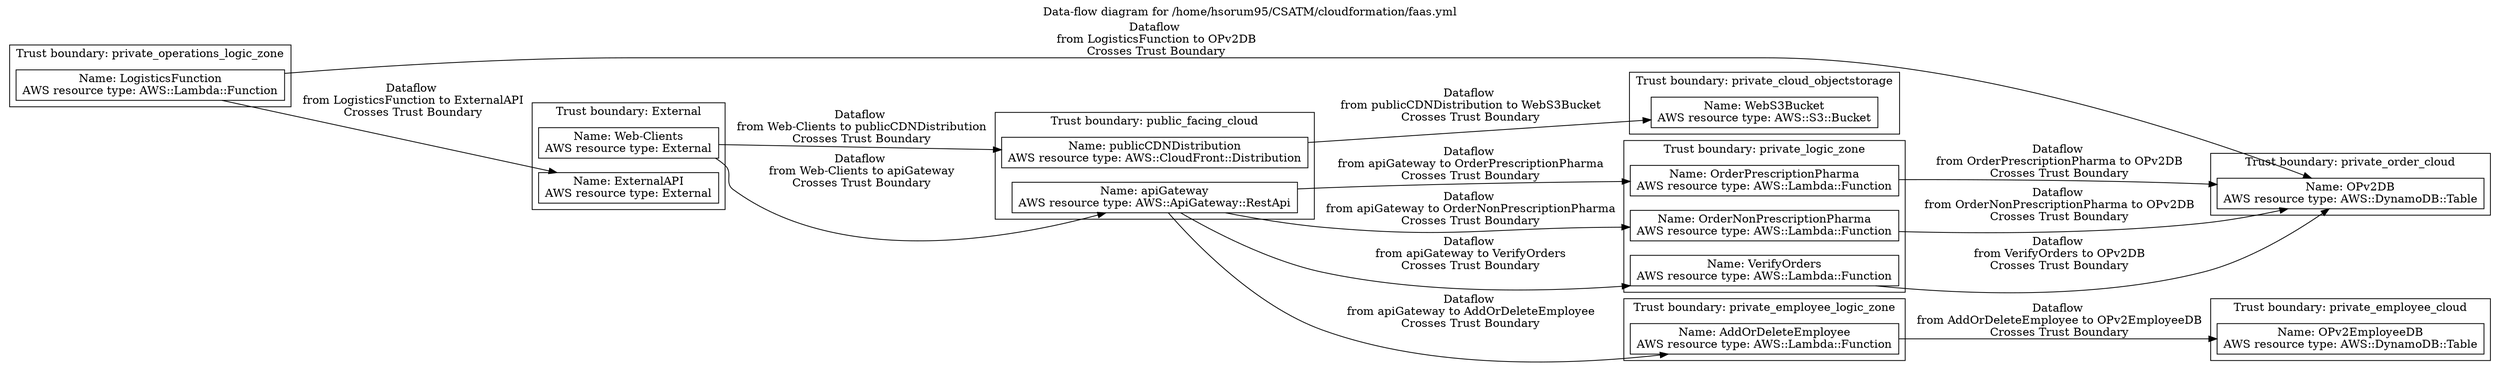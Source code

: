 strict digraph G {
label="Data-flow diagram for /home/hsorum95/CSATM/cloudformation/faas.yml";
labelloc=t;
rankdir=LR;
subgraph cluster_private_cloud_objectstorage {
label="Trust boundary: private_cloud_objectstorage";
shape=box;
WebS3Bucket [label="Name: WebS3Bucket\nAWS resource type: AWS::S3::Bucket", shape=box];
}

subgraph cluster_public_facing_cloud {
label="Trust boundary: public_facing_cloud";
shape=box;
publicCDNDistribution [label="Name: publicCDNDistribution\nAWS resource type: AWS::CloudFront::Distribution", shape=box];
apiGateway [label="Name: apiGateway\nAWS resource type: AWS::ApiGateway::RestApi", shape=box];
}

subgraph cluster_private_logic_zone {
label="Trust boundary: private_logic_zone";
shape=box;
OrderPrescriptionPharma [label="Name: OrderPrescriptionPharma\nAWS resource type: AWS::Lambda::Function", shape=box];
OrderNonPrescriptionPharma [label="Name: OrderNonPrescriptionPharma\nAWS resource type: AWS::Lambda::Function", shape=box];
VerifyOrders [label="Name: VerifyOrders\nAWS resource type: AWS::Lambda::Function", shape=box];
}

subgraph cluster_private_employee_logic_zone {
label="Trust boundary: private_employee_logic_zone";
shape=box;
AddOrDeleteEmployee [label="Name: AddOrDeleteEmployee\nAWS resource type: AWS::Lambda::Function", shape=box];
}

subgraph cluster_private_operations_logic_zone {
label="Trust boundary: private_operations_logic_zone";
shape=box;
LogisticsFunction [label="Name: LogisticsFunction\nAWS resource type: AWS::Lambda::Function", shape=box];
}

subgraph cluster_private_order_cloud {
label="Trust boundary: private_order_cloud";
shape=box;
OPv2DB [label="Name: OPv2DB\nAWS resource type: AWS::DynamoDB::Table", shape=box];
}

subgraph cluster_private_employee_cloud {
label="Trust boundary: private_employee_cloud";
shape=box;
OPv2EmployeeDB [label="Name: OPv2EmployeeDB\nAWS resource type: AWS::DynamoDB::Table", shape=box];
}

subgraph cluster_External {
label="Trust boundary: External";
shape=box;
"Web-Clients" [label="Name: Web-Clients\nAWS resource type: External", shape=box];
ExternalAPI [label="Name: ExternalAPI\nAWS resource type: External", shape=box];
}

publicCDNDistribution -> WebS3Bucket  [label="Dataflow\n from publicCDNDistribution to WebS3Bucket\n Crosses Trust Boundary"];
"Web-Clients" -> publicCDNDistribution  [label="Dataflow\n from Web-Clients to publicCDNDistribution\n Crosses Trust Boundary"];
apiGateway -> OrderPrescriptionPharma  [label="Dataflow\n from apiGateway to OrderPrescriptionPharma\n Crosses Trust Boundary"];
apiGateway -> OrderNonPrescriptionPharma  [label="Dataflow\n from apiGateway to OrderNonPrescriptionPharma\n Crosses Trust Boundary"];
apiGateway -> VerifyOrders  [label="Dataflow\n from apiGateway to VerifyOrders\n Crosses Trust Boundary"];
apiGateway -> AddOrDeleteEmployee  [label="Dataflow\n from apiGateway to AddOrDeleteEmployee\n Crosses Trust Boundary"];
"Web-Clients" -> apiGateway  [label="Dataflow\n from Web-Clients to apiGateway\n Crosses Trust Boundary"];
OrderPrescriptionPharma -> OPv2DB  [label="Dataflow\n from OrderPrescriptionPharma to OPv2DB\n Crosses Trust Boundary"];
OrderNonPrescriptionPharma -> OPv2DB  [label="Dataflow\n from OrderNonPrescriptionPharma to OPv2DB\n Crosses Trust Boundary"];
VerifyOrders -> OPv2DB  [label="Dataflow\n from VerifyOrders to OPv2DB\n Crosses Trust Boundary"];
AddOrDeleteEmployee -> OPv2EmployeeDB  [label="Dataflow\n from AddOrDeleteEmployee to OPv2EmployeeDB\n Crosses Trust Boundary"];
LogisticsFunction -> OPv2DB  [label="Dataflow\n from LogisticsFunction to OPv2DB\n Crosses Trust Boundary"];
LogisticsFunction -> ExternalAPI  [label="Dataflow\n from LogisticsFunction to ExternalAPI\n Crosses Trust Boundary"];
"Web-Clients" -> publicCDNDistribution  [label="Dataflow\n from Web-Clients to publicCDNDistribution\n Crosses Trust Boundary"];
LogisticsFunction -> ExternalAPI  [label="Dataflow\n from LogisticsFunction to ExternalAPI\n Crosses Trust Boundary"];
}
